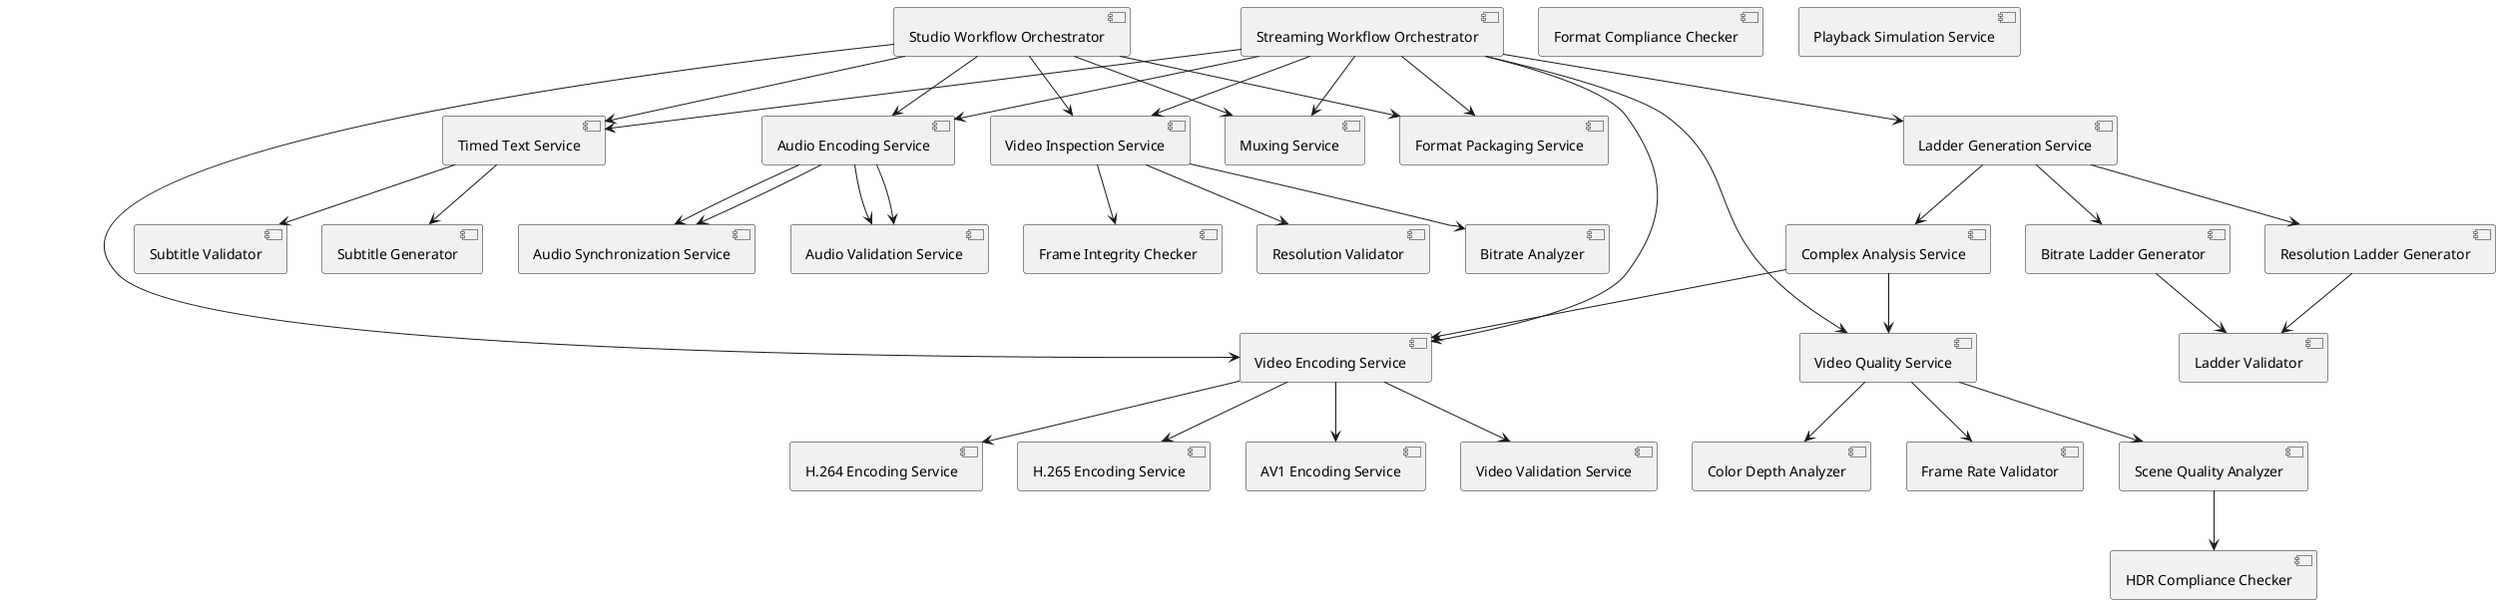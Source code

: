 @startuml
component "Streaming Workflow Orchestrator" as streaming
component "Studio Workflow Orchestrator" as studio
component "Subtitle Generator" as sub_generator
component "Subtitle Validator" as sub_validator
component "Timed Text Service" as timed_text
component "Audio Encoding Service" as audio_encoding
component "Audio Validation Service" as audio_validation
component "Audio Synchronization Service" as audio_sync
component "Muxing Service" as muxing_service
component "Format Packaging Service" as format_packaging
component "Video Inspection Service" as video_inspection
component "Frame Integrity Checker" as frame_checker
component "Resolution Validator" as resolution_validator
component "Bitrate Analyzer" as bitrate_analyzer
component "Ladder Generation Service" as ladder
component "Bitrate Ladder Generator" as bitrate_ladder_generator
component "Resolution Ladder Generator" as resolution_ladder_generator
component "Ladder Validator" as ladder_validator
component "Video Encoding Service" as video_encoding
component "H.264 Encoding Service" as h264_encoder
component "H.265 Encoding Service" as h265_encoder
component "AV1 Encoding Service" as av1_encoder
component "Video Quality Service" as video_quality
component "Scene Quality Analyzer" as scene_quality
component "Color Depth Analyzer" as color_depth
component "Frame Rate Validator" as frame_rate_validator
component "HDR Compliance Checker" as hdr_checker
component "Complex Analysis Service" as complex_analysis
component "Format Compliance Checker" as format_checker
component "Playback Simulation Service" as playback_simulator
component "Video Validation Service" as video_validation

streaming --> timed_text
timed_text --> sub_generator
timed_text --> sub_validator
streaming --> audio_encoding
audio_encoding --> audio_validation
audio_encoding --> audio_sync
streaming --> muxing_service
streaming --> format_packaging
streaming --> video_inspection
streaming --> ladder
streaming --> video_encoding
streaming --> video_quality
studio --> timed_text
studio --> audio_encoding
audio_encoding --> audio_validation
audio_encoding --> audio_sync
studio --> muxing_service
studio --> format_packaging
studio --> video_inspection
studio --> video_encoding
complex_analysis --> video_encoding
complex_analysis --> video_quality
video_inspection --> frame_checker 
video_inspection --> resolution_validator
video_inspection --> bitrate_analyzer
ladder --> bitrate_ladder_generator
ladder --> resolution_ladder_generator
bitrate_ladder_generator --> ladder_validator
resolution_ladder_generator --> ladder_validator
video_encoding --> video_validation
video_encoding --> h264_encoder
video_encoding --> h265_encoder
video_encoding --> av1_encoder
ladder --> complex_analysis
video_quality --> scene_quality
video_quality --> color_depth
scene_quality --> hdr_checker
video_quality --> frame_rate_validator
@enduml